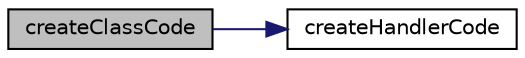 digraph "createClassCode"
{
  edge [fontname="Helvetica",fontsize="10",labelfontname="Helvetica",labelfontsize="10"];
  node [fontname="Helvetica",fontsize="10",shape=record];
  rankdir="LR";
  Node1 [label="createClassCode",height=0.2,width=0.4,color="black", fillcolor="grey75", style="filled" fontcolor="black"];
  Node1 -> Node2 [color="midnightblue",fontsize="10",style="solid",fontname="Helvetica"];
  Node2 [label="createHandlerCode",height=0.2,width=0.4,color="black", fillcolor="white", style="filled",URL="$class_mock_generator.html#a953eeab878701427d35a081dce8c57f2"];
}
